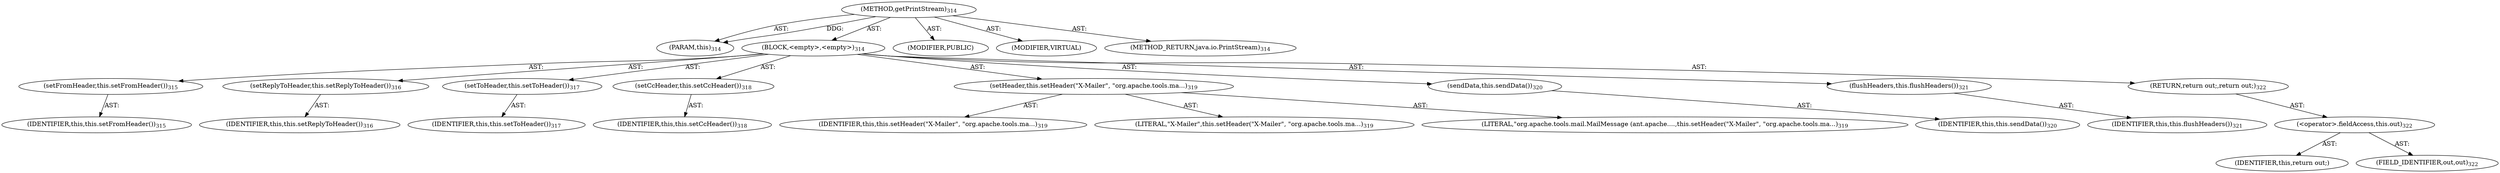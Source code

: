 digraph "getPrintStream" {  
"111669149707" [label = <(METHOD,getPrintStream)<SUB>314</SUB>> ]
"115964116999" [label = <(PARAM,this)<SUB>314</SUB>> ]
"25769803787" [label = <(BLOCK,&lt;empty&gt;,&lt;empty&gt;)<SUB>314</SUB>> ]
"30064771130" [label = <(setFromHeader,this.setFromHeader())<SUB>315</SUB>> ]
"68719476746" [label = <(IDENTIFIER,this,this.setFromHeader())<SUB>315</SUB>> ]
"30064771131" [label = <(setReplyToHeader,this.setReplyToHeader())<SUB>316</SUB>> ]
"68719476747" [label = <(IDENTIFIER,this,this.setReplyToHeader())<SUB>316</SUB>> ]
"30064771132" [label = <(setToHeader,this.setToHeader())<SUB>317</SUB>> ]
"68719476748" [label = <(IDENTIFIER,this,this.setToHeader())<SUB>317</SUB>> ]
"30064771133" [label = <(setCcHeader,this.setCcHeader())<SUB>318</SUB>> ]
"68719476749" [label = <(IDENTIFIER,this,this.setCcHeader())<SUB>318</SUB>> ]
"30064771134" [label = <(setHeader,this.setHeader(&quot;X-Mailer&quot;, &quot;org.apache.tools.ma...)<SUB>319</SUB>> ]
"68719476750" [label = <(IDENTIFIER,this,this.setHeader(&quot;X-Mailer&quot;, &quot;org.apache.tools.ma...)<SUB>319</SUB>> ]
"90194313218" [label = <(LITERAL,&quot;X-Mailer&quot;,this.setHeader(&quot;X-Mailer&quot;, &quot;org.apache.tools.ma...)<SUB>319</SUB>> ]
"90194313219" [label = <(LITERAL,&quot;org.apache.tools.mail.MailMessage (ant.apache....,this.setHeader(&quot;X-Mailer&quot;, &quot;org.apache.tools.ma...)<SUB>319</SUB>> ]
"30064771135" [label = <(sendData,this.sendData())<SUB>320</SUB>> ]
"68719476751" [label = <(IDENTIFIER,this,this.sendData())<SUB>320</SUB>> ]
"30064771136" [label = <(flushHeaders,this.flushHeaders())<SUB>321</SUB>> ]
"68719476752" [label = <(IDENTIFIER,this,this.flushHeaders())<SUB>321</SUB>> ]
"146028888064" [label = <(RETURN,return out;,return out;)<SUB>322</SUB>> ]
"30064771137" [label = <(&lt;operator&gt;.fieldAccess,this.out)<SUB>322</SUB>> ]
"68719476815" [label = <(IDENTIFIER,this,return out;)> ]
"55834574871" [label = <(FIELD_IDENTIFIER,out,out)<SUB>322</SUB>> ]
"133143986229" [label = <(MODIFIER,PUBLIC)> ]
"133143986230" [label = <(MODIFIER,VIRTUAL)> ]
"128849018891" [label = <(METHOD_RETURN,java.io.PrintStream)<SUB>314</SUB>> ]
  "111669149707" -> "115964116999"  [ label = "AST: "] 
  "111669149707" -> "25769803787"  [ label = "AST: "] 
  "111669149707" -> "133143986229"  [ label = "AST: "] 
  "111669149707" -> "133143986230"  [ label = "AST: "] 
  "111669149707" -> "128849018891"  [ label = "AST: "] 
  "25769803787" -> "30064771130"  [ label = "AST: "] 
  "25769803787" -> "30064771131"  [ label = "AST: "] 
  "25769803787" -> "30064771132"  [ label = "AST: "] 
  "25769803787" -> "30064771133"  [ label = "AST: "] 
  "25769803787" -> "30064771134"  [ label = "AST: "] 
  "25769803787" -> "30064771135"  [ label = "AST: "] 
  "25769803787" -> "30064771136"  [ label = "AST: "] 
  "25769803787" -> "146028888064"  [ label = "AST: "] 
  "30064771130" -> "68719476746"  [ label = "AST: "] 
  "30064771131" -> "68719476747"  [ label = "AST: "] 
  "30064771132" -> "68719476748"  [ label = "AST: "] 
  "30064771133" -> "68719476749"  [ label = "AST: "] 
  "30064771134" -> "68719476750"  [ label = "AST: "] 
  "30064771134" -> "90194313218"  [ label = "AST: "] 
  "30064771134" -> "90194313219"  [ label = "AST: "] 
  "30064771135" -> "68719476751"  [ label = "AST: "] 
  "30064771136" -> "68719476752"  [ label = "AST: "] 
  "146028888064" -> "30064771137"  [ label = "AST: "] 
  "30064771137" -> "68719476815"  [ label = "AST: "] 
  "30064771137" -> "55834574871"  [ label = "AST: "] 
  "111669149707" -> "115964116999"  [ label = "DDG: "] 
}
